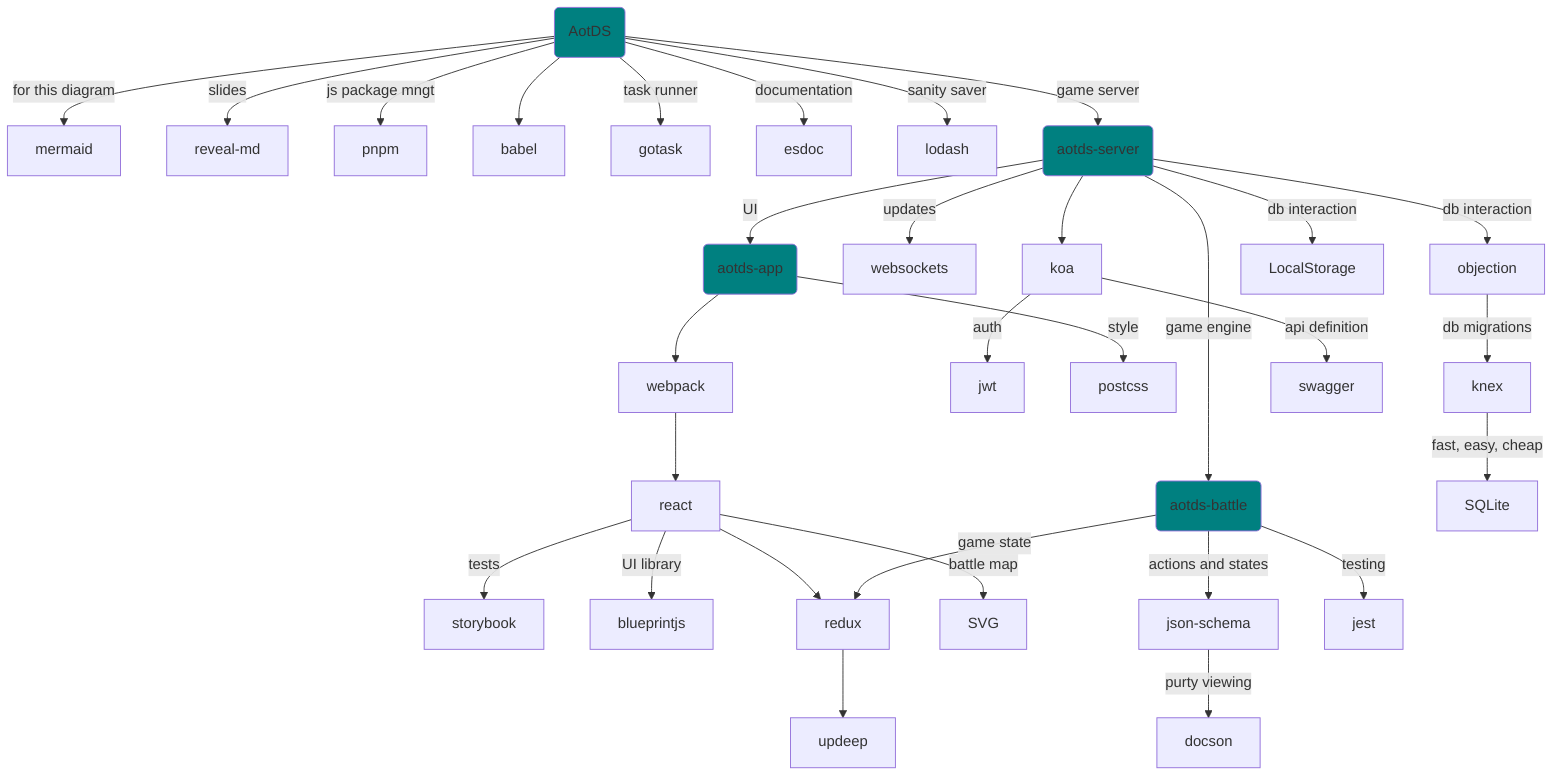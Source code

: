 graph TD;

AotDS(AotDS) -- for this diagram --> mermaid 
AotDS(AotDS) -- slides --> reveal-md 
AotDS -- js package mngt --> pnpm 
AotDS --> babel 
AotDS -->|task runner| gotask 

AotDS -->|documentation| esdoc

AotDS -->|sanity saver| lodash

AotDS -->|game server| aotds-server 

aotds-server(aotds-server) -->|game engine| aotds-battle
aotds-server -->|UI| aotds-app 
aotds-server -->|updates| websockets

aotds-app(aotds-app) --> webpack

koa -->|auth| jwt 

webpack --> react 
react -->|tests| storybook
react -->|UI library| blueprintjs
react --> redux 
redux --> updeep

react -->|battle map| SVG 
aotds-app -->|style| postcss

aotds-battle(aotds-battle) -->|game state| redux 
aotds-battle -->|actions and states| json-schema 

aotds-battle -->|testing| jest

json-schema -->|purty viewing| docson 

aotds-server -->|db interaction| objection 
aotds-server -->|db interaction| LocalStorage 
objection -->|db migrations| knex 
knex -->|fast, easy, cheap| SQLite 

aotds-server --> koa 
koa -->|api definition| swagger

class AotDS,aotds-battle,aotds-app,aotds-server aotds;
classDef aotds fill:teal

click objection "https://vincit.github.io/objection.js/"
click koa "https://koajs.com/"
click react "https://reactjs.org/"
click lodash "https://lodash.com/"
click gotask "https://github.com/go-task/task"
click json-schema "http://json-schema.org/"
click mermaid "https://mermaidjs.github.io"
click pnpm "https://pnpm.js.org/"
click babel "https://babeljs.io/"